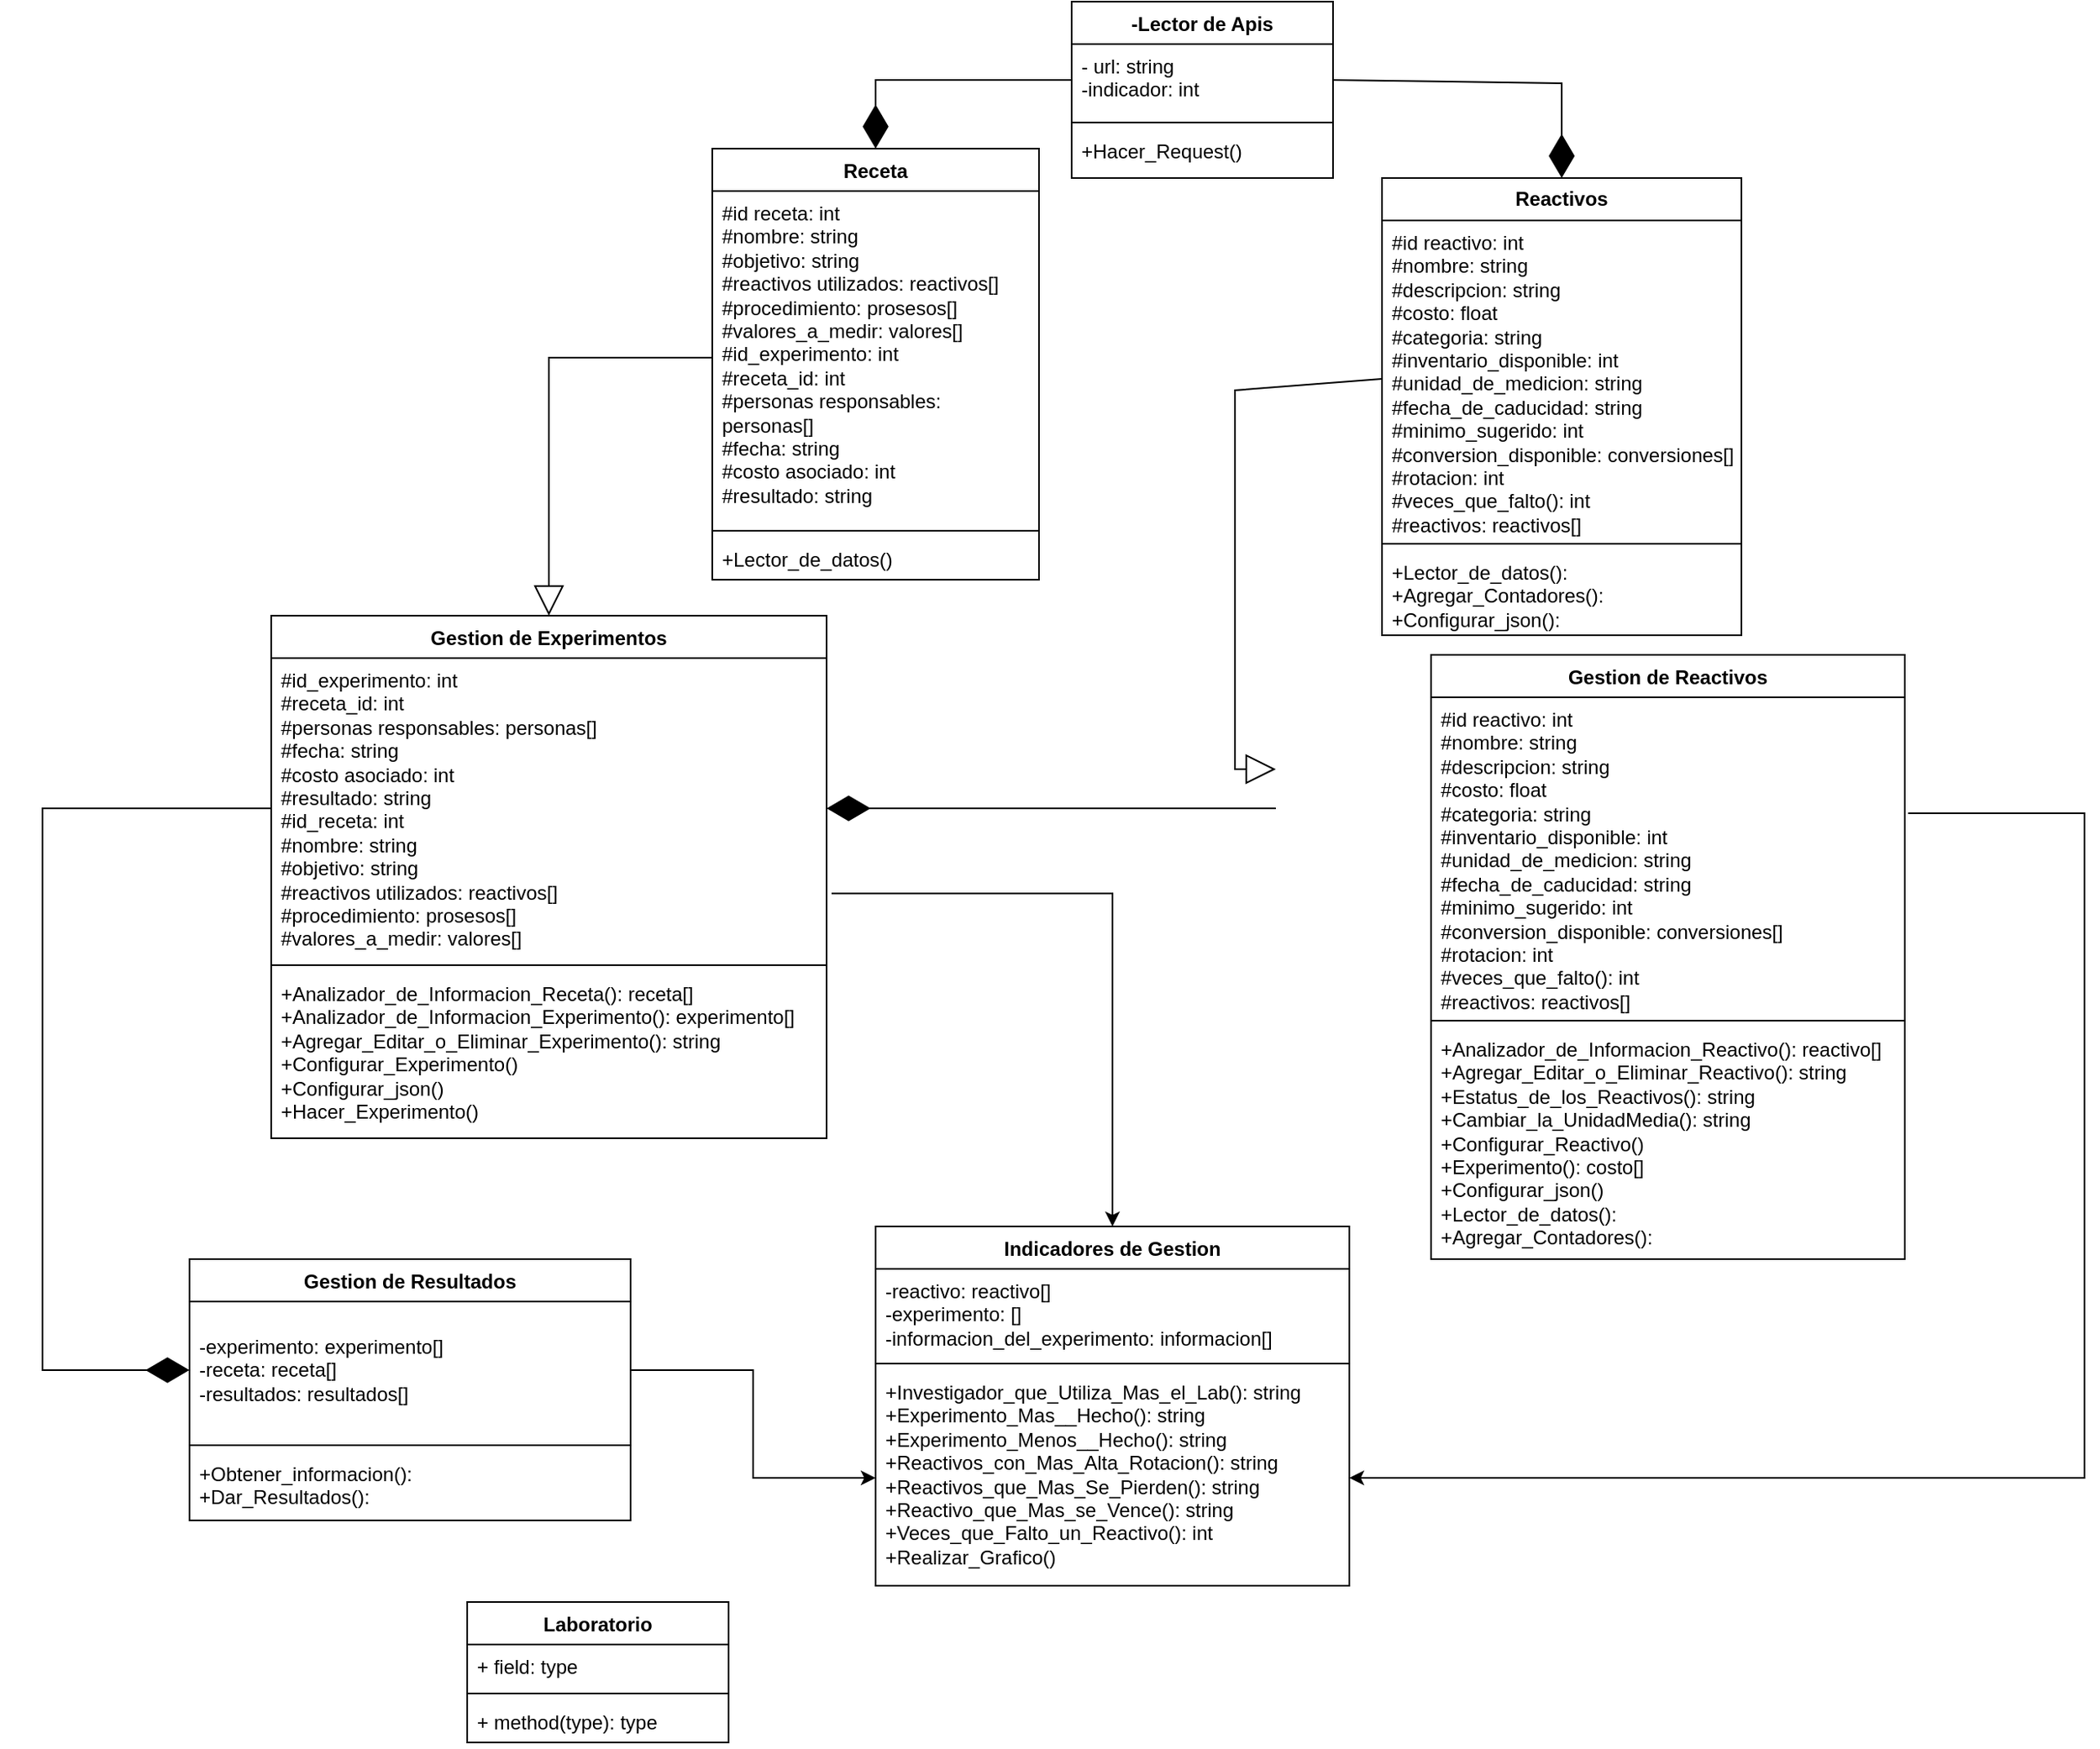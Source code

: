 <mxfile version="26.1.0">
  <diagram id="C5RBs43oDa-KdzZeNtuy" name="Page-1">
    <mxGraphModel dx="1844" dy="1988" grid="1" gridSize="10" guides="1" tooltips="1" connect="1" arrows="1" fold="1" page="1" pageScale="1" pageWidth="827" pageHeight="1169" math="0" shadow="0">
      <root>
        <mxCell id="WIyWlLk6GJQsqaUBKTNV-0" />
        <mxCell id="WIyWlLk6GJQsqaUBKTNV-1" parent="WIyWlLk6GJQsqaUBKTNV-0" />
        <mxCell id="yadymEA7RUQ70bokF_j9-36" value="-Lector de Apis" style="swimlane;fontStyle=1;align=center;verticalAlign=top;childLayout=stackLayout;horizontal=1;startSize=26;horizontalStack=0;resizeParent=1;resizeParentMax=0;resizeLast=0;collapsible=1;marginBottom=0;whiteSpace=wrap;html=1;" parent="WIyWlLk6GJQsqaUBKTNV-1" vertex="1">
          <mxGeometry x="900" y="-1120" width="160" height="108" as="geometry" />
        </mxCell>
        <mxCell id="yadymEA7RUQ70bokF_j9-41" value="- url: string&lt;div&gt;-indicador: int&lt;/div&gt;" style="text;strokeColor=none;fillColor=none;align=left;verticalAlign=top;spacingLeft=4;spacingRight=4;overflow=hidden;rotatable=0;points=[[0,0.5],[1,0.5]];portConstraint=eastwest;whiteSpace=wrap;html=1;" parent="yadymEA7RUQ70bokF_j9-36" vertex="1">
          <mxGeometry y="26" width="160" height="44" as="geometry" />
        </mxCell>
        <mxCell id="yadymEA7RUQ70bokF_j9-38" value="" style="line;strokeWidth=1;fillColor=none;align=left;verticalAlign=middle;spacingTop=-1;spacingLeft=3;spacingRight=3;rotatable=0;labelPosition=right;points=[];portConstraint=eastwest;strokeColor=inherit;" parent="yadymEA7RUQ70bokF_j9-36" vertex="1">
          <mxGeometry y="70" width="160" height="8" as="geometry" />
        </mxCell>
        <mxCell id="yadymEA7RUQ70bokF_j9-39" value="+Hacer_Request()" style="text;strokeColor=none;fillColor=none;align=left;verticalAlign=top;spacingLeft=4;spacingRight=4;overflow=hidden;rotatable=0;points=[[0,0.5],[1,0.5]];portConstraint=eastwest;whiteSpace=wrap;html=1;" parent="yadymEA7RUQ70bokF_j9-36" vertex="1">
          <mxGeometry y="78" width="160" height="30" as="geometry" />
        </mxCell>
        <mxCell id="yadymEA7RUQ70bokF_j9-47" value="Gestion de Reactivos" style="swimlane;fontStyle=1;align=center;verticalAlign=top;childLayout=stackLayout;horizontal=1;startSize=26;horizontalStack=0;resizeParent=1;resizeParentMax=0;resizeLast=0;collapsible=1;marginBottom=0;whiteSpace=wrap;html=1;" parent="WIyWlLk6GJQsqaUBKTNV-1" vertex="1">
          <mxGeometry x="1120" y="-720" width="290" height="370" as="geometry" />
        </mxCell>
        <mxCell id="4Xs0aHdV4oRhz_bXZEXm-0" value="&lt;div&gt;#id reactivo: int&lt;/div&gt;&lt;div&gt;#nombre: string&lt;/div&gt;&lt;div&gt;#descripcion: string&lt;/div&gt;&lt;div&gt;#costo: float&lt;/div&gt;&lt;div&gt;#categoria: string&lt;/div&gt;&lt;div&gt;#inventario_disponible: int&lt;/div&gt;&lt;div&gt;#unidad_de_medicion: string&lt;/div&gt;&lt;div&gt;#fecha_de_caducidad: string&lt;/div&gt;&lt;div&gt;#minimo_sugerido: int&lt;/div&gt;&lt;div&gt;#conversion_disponible: conversiones[]&lt;/div&gt;&lt;div&gt;#rotacion: int&lt;/div&gt;&lt;div&gt;#veces_que_falto(): int&lt;/div&gt;&lt;div&gt;#reactivos: reactivos[]&lt;/div&gt;" style="text;strokeColor=none;fillColor=none;align=left;verticalAlign=top;spacingLeft=4;spacingRight=4;overflow=hidden;rotatable=0;points=[[0,0.5],[1,0.5]];portConstraint=eastwest;whiteSpace=wrap;html=1;" vertex="1" parent="yadymEA7RUQ70bokF_j9-47">
          <mxGeometry y="26" width="290" height="194" as="geometry" />
        </mxCell>
        <mxCell id="yadymEA7RUQ70bokF_j9-49" value="" style="line;strokeWidth=1;fillColor=none;align=left;verticalAlign=middle;spacingTop=-1;spacingLeft=3;spacingRight=3;rotatable=0;labelPosition=right;points=[];portConstraint=eastwest;strokeColor=inherit;" parent="yadymEA7RUQ70bokF_j9-47" vertex="1">
          <mxGeometry y="220" width="290" height="8" as="geometry" />
        </mxCell>
        <mxCell id="yadymEA7RUQ70bokF_j9-50" value="&lt;div&gt;+Analizador_de_Informacion_Reactivo(): reactivo[]&lt;/div&gt;+Agregar_Editar_o_Eliminar_Reactivo(): string&lt;div&gt;+Estatus_de_los_Reactivos(): string&lt;/div&gt;&lt;div&gt;&lt;span style=&quot;background-color: transparent; color: light-dark(rgb(0, 0, 0), rgb(255, 255, 255));&quot;&gt;+Cambiar_la_UnidadMedia(): string&lt;/span&gt;&lt;/div&gt;&lt;div&gt;&lt;span style=&quot;background-color: transparent; color: light-dark(rgb(0, 0, 0), rgb(255, 255, 255));&quot;&gt;+Configurar_Reactivo()&lt;/span&gt;&lt;/div&gt;&lt;div&gt;&lt;span style=&quot;background-color: transparent; color: light-dark(rgb(0, 0, 0), rgb(255, 255, 255));&quot;&gt;+Experimento(): costo[]&lt;/span&gt;&lt;/div&gt;&lt;div&gt;&lt;div&gt;+Configurar_json()&lt;span style=&quot;background-color: transparent; color: light-dark(rgb(0, 0, 0), rgb(255, 255, 255));&quot;&gt;&lt;/span&gt;&lt;/div&gt;&lt;/div&gt;&lt;div&gt;&lt;div&gt;&lt;span style=&quot;background-color: transparent; color: light-dark(rgb(0, 0, 0), rgb(255, 255, 255));&quot;&gt;+Lector_de_datos(&lt;/span&gt;&lt;span style=&quot;background-color: transparent; color: light-dark(rgb(0, 0, 0), rgb(255, 255, 255));&quot;&gt;):&lt;/span&gt;&lt;/div&gt;&lt;div&gt;&lt;div&gt;+Agregar_Contadores():&lt;/div&gt;&lt;div&gt;&lt;br&gt;&lt;/div&gt;&lt;/div&gt;&lt;/div&gt;&lt;div&gt;&lt;br&gt;&lt;/div&gt;" style="text;strokeColor=none;fillColor=none;align=left;verticalAlign=top;spacingLeft=4;spacingRight=4;overflow=hidden;rotatable=0;points=[[0,0.5],[1,0.5]];portConstraint=eastwest;whiteSpace=wrap;html=1;" parent="yadymEA7RUQ70bokF_j9-47" vertex="1">
          <mxGeometry y="228" width="290" height="142" as="geometry" />
        </mxCell>
        <mxCell id="yadymEA7RUQ70bokF_j9-51" value="Gestion de Experimentos" style="swimlane;fontStyle=1;align=center;verticalAlign=top;childLayout=stackLayout;horizontal=1;startSize=26;horizontalStack=0;resizeParent=1;resizeParentMax=0;resizeLast=0;collapsible=1;marginBottom=0;whiteSpace=wrap;html=1;" parent="WIyWlLk6GJQsqaUBKTNV-1" vertex="1">
          <mxGeometry x="410" y="-744" width="340" height="320" as="geometry" />
        </mxCell>
        <mxCell id="yyuxzGuzA3rOYkuHmAD6-1" value="#id_experimento: int&lt;div&gt;#receta_id: int&lt;/div&gt;&lt;div&gt;#personas responsables: personas[]&lt;/div&gt;&lt;div&gt;#fecha: string&lt;/div&gt;&lt;div&gt;#costo asociado: int&lt;/div&gt;&lt;div&gt;#resultado: string&lt;/div&gt;&lt;div&gt;#id_receta: int&lt;div&gt;#nombre: string&lt;/div&gt;&lt;div&gt;#objetivo: string&lt;/div&gt;&lt;div&gt;#reactivos utilizados: reactivos[]&lt;/div&gt;&lt;div&gt;#procedimiento: prosesos[]&lt;/div&gt;&lt;div&gt;#valores_a_medir: valores[]&lt;/div&gt;&lt;/div&gt;" style="text;strokeColor=none;fillColor=none;align=left;verticalAlign=top;spacingLeft=4;spacingRight=4;overflow=hidden;rotatable=0;points=[[0,0.5],[1,0.5]];portConstraint=eastwest;whiteSpace=wrap;html=1;" parent="yadymEA7RUQ70bokF_j9-51" vertex="1">
          <mxGeometry y="26" width="340" height="184" as="geometry" />
        </mxCell>
        <mxCell id="yadymEA7RUQ70bokF_j9-53" value="" style="line;strokeWidth=1;fillColor=none;align=left;verticalAlign=middle;spacingTop=-1;spacingLeft=3;spacingRight=3;rotatable=0;labelPosition=right;points=[];portConstraint=eastwest;strokeColor=inherit;" parent="yadymEA7RUQ70bokF_j9-51" vertex="1">
          <mxGeometry y="210" width="340" height="8" as="geometry" />
        </mxCell>
        <mxCell id="os_pkaWNRZKT6Vy84ycI-11" value="+Analizador_de_Informacion_Receta(): receta[]&lt;div&gt;+Analizador_de_Informacion_Experimento(): experimento[]&lt;/div&gt;&lt;div&gt;+Agregar_Editar_o_Eliminar_Experimento(): string&lt;/div&gt;&lt;div&gt;+Configurar_Experimento()&lt;/div&gt;&lt;div&gt;+Configurar_json()&lt;/div&gt;&lt;div&gt;+Hacer_Experimento()&lt;/div&gt;" style="text;strokeColor=none;fillColor=none;align=left;verticalAlign=top;spacingLeft=4;spacingRight=4;overflow=hidden;rotatable=0;points=[[0,0.5],[1,0.5]];portConstraint=eastwest;whiteSpace=wrap;html=1;" parent="yadymEA7RUQ70bokF_j9-51" vertex="1">
          <mxGeometry y="218" width="340" height="102" as="geometry" />
        </mxCell>
        <mxCell id="yadymEA7RUQ70bokF_j9-55" value="Gestion de Resultados" style="swimlane;fontStyle=1;align=center;verticalAlign=top;childLayout=stackLayout;horizontal=1;startSize=26;horizontalStack=0;resizeParent=1;resizeParentMax=0;resizeLast=0;collapsible=1;marginBottom=0;whiteSpace=wrap;html=1;" parent="WIyWlLk6GJQsqaUBKTNV-1" vertex="1">
          <mxGeometry x="360" y="-350" width="270" height="160" as="geometry" />
        </mxCell>
        <mxCell id="aQ2S5EROAXTRbDWwuNqQ-2" value="&lt;div&gt;-experimento: experimento[]&lt;/div&gt;&lt;div&gt;-receta: receta[]&lt;/div&gt;&lt;div&gt;-resultados: resultados[]&lt;/div&gt;" style="text;strokeColor=none;fillColor=none;align=left;verticalAlign=middle;spacingLeft=4;spacingRight=4;overflow=hidden;points=[[0,0.5],[1,0.5]];portConstraint=eastwest;rotatable=0;whiteSpace=wrap;html=1;" parent="yadymEA7RUQ70bokF_j9-55" vertex="1">
          <mxGeometry y="26" width="270" height="84" as="geometry" />
        </mxCell>
        <mxCell id="yadymEA7RUQ70bokF_j9-57" value="" style="line;strokeWidth=1;fillColor=none;align=left;verticalAlign=middle;spacingTop=-1;spacingLeft=3;spacingRight=3;rotatable=0;labelPosition=right;points=[];portConstraint=eastwest;strokeColor=inherit;" parent="yadymEA7RUQ70bokF_j9-55" vertex="1">
          <mxGeometry y="110" width="270" height="8" as="geometry" />
        </mxCell>
        <mxCell id="yadymEA7RUQ70bokF_j9-58" value="&lt;div&gt;+Obtener_informacion():&lt;/div&gt;+Dar_Resultados():" style="text;strokeColor=none;fillColor=none;align=left;verticalAlign=top;spacingLeft=4;spacingRight=4;overflow=hidden;rotatable=0;points=[[0,0.5],[1,0.5]];portConstraint=eastwest;whiteSpace=wrap;html=1;" parent="yadymEA7RUQ70bokF_j9-55" vertex="1">
          <mxGeometry y="118" width="270" height="42" as="geometry" />
        </mxCell>
        <mxCell id="yadymEA7RUQ70bokF_j9-59" value="Indicadores de Gestion" style="swimlane;fontStyle=1;align=center;verticalAlign=top;childLayout=stackLayout;horizontal=1;startSize=26;horizontalStack=0;resizeParent=1;resizeParentMax=0;resizeLast=0;collapsible=1;marginBottom=0;whiteSpace=wrap;html=1;" parent="WIyWlLk6GJQsqaUBKTNV-1" vertex="1">
          <mxGeometry x="780" y="-370" width="290" height="220" as="geometry" />
        </mxCell>
        <mxCell id="yadymEA7RUQ70bokF_j9-60" value="-reactivo: reactivo[]&lt;div&gt;-experimento: []&lt;/div&gt;&lt;div&gt;-informacion_del_experimento: informacion[]&lt;/div&gt;" style="text;strokeColor=none;fillColor=none;align=left;verticalAlign=top;spacingLeft=4;spacingRight=4;overflow=hidden;rotatable=0;points=[[0,0.5],[1,0.5]];portConstraint=eastwest;whiteSpace=wrap;html=1;" parent="yadymEA7RUQ70bokF_j9-59" vertex="1">
          <mxGeometry y="26" width="290" height="54" as="geometry" />
        </mxCell>
        <mxCell id="yadymEA7RUQ70bokF_j9-61" value="" style="line;strokeWidth=1;fillColor=none;align=left;verticalAlign=middle;spacingTop=-1;spacingLeft=3;spacingRight=3;rotatable=0;labelPosition=right;points=[];portConstraint=eastwest;strokeColor=inherit;" parent="yadymEA7RUQ70bokF_j9-59" vertex="1">
          <mxGeometry y="80" width="290" height="8" as="geometry" />
        </mxCell>
        <mxCell id="yadymEA7RUQ70bokF_j9-62" value="+Investigador_que_Utiliza_Mas_el_Lab(): string&lt;div&gt;+Experimento_Mas__Hecho(): string&lt;/div&gt;&lt;div&gt;&lt;div&gt;+Experimento_Menos__Hecho(): string&lt;/div&gt;&lt;div&gt;+Reactivos_con_Mas_Alta_Rotacion(): string&lt;/div&gt;&lt;div&gt;+Reactivos_que_Mas_Se_Pierden(): string&lt;/div&gt;&lt;div&gt;+Reactivo_que_Mas_se_Vence(): string&lt;/div&gt;&lt;div&gt;+Veces_que_Falto_un_Reactivo(): int&lt;/div&gt;&lt;div&gt;+Realizar_Grafico()&lt;/div&gt;&lt;div&gt;&lt;br&gt;&lt;/div&gt;&lt;/div&gt;" style="text;strokeColor=none;fillColor=none;align=left;verticalAlign=top;spacingLeft=4;spacingRight=4;overflow=hidden;rotatable=0;points=[[0,0.5],[1,0.5]];portConstraint=eastwest;whiteSpace=wrap;html=1;" parent="yadymEA7RUQ70bokF_j9-59" vertex="1">
          <mxGeometry y="88" width="290" height="132" as="geometry" />
        </mxCell>
        <mxCell id="yadymEA7RUQ70bokF_j9-76" value="&lt;b&gt;Reactivos&lt;/b&gt;" style="swimlane;fontStyle=0;childLayout=stackLayout;horizontal=1;startSize=26;fillColor=none;horizontalStack=0;resizeParent=1;resizeParentMax=0;resizeLast=0;collapsible=1;marginBottom=0;whiteSpace=wrap;html=1;shadow=0;" parent="WIyWlLk6GJQsqaUBKTNV-1" vertex="1">
          <mxGeometry x="1090" y="-1012" width="220" height="280" as="geometry" />
        </mxCell>
        <mxCell id="yadymEA7RUQ70bokF_j9-48" value="&lt;div&gt;#id reactivo: int&lt;/div&gt;&lt;div&gt;#nombre: string&lt;/div&gt;&lt;div&gt;#descripcion: string&lt;/div&gt;&lt;div&gt;#costo: float&lt;/div&gt;&lt;div&gt;#categoria: string&lt;/div&gt;&lt;div&gt;#inventario_disponible: int&lt;/div&gt;&lt;div&gt;#unidad_de_medicion: string&lt;/div&gt;&lt;div&gt;#fecha_de_caducidad: string&lt;/div&gt;&lt;div&gt;#minimo_sugerido: int&lt;/div&gt;&lt;div&gt;#conversion_disponible: conversiones[]&lt;/div&gt;&lt;div&gt;#rotacion: int&lt;/div&gt;&lt;div&gt;#veces_que_falto(): int&lt;/div&gt;&lt;div&gt;#reactivos: reactivos[]&lt;/div&gt;" style="text;strokeColor=none;fillColor=none;align=left;verticalAlign=top;spacingLeft=4;spacingRight=4;overflow=hidden;rotatable=0;points=[[0,0.5],[1,0.5]];portConstraint=eastwest;whiteSpace=wrap;html=1;" parent="yadymEA7RUQ70bokF_j9-76" vertex="1">
          <mxGeometry y="26" width="220" height="194" as="geometry" />
        </mxCell>
        <mxCell id="t76l17fFvI520k2RQgG0-10" value="" style="line;strokeWidth=1;fillColor=none;align=left;verticalAlign=middle;spacingTop=-1;spacingLeft=3;spacingRight=3;rotatable=0;labelPosition=right;points=[];portConstraint=eastwest;strokeColor=inherit;" parent="yadymEA7RUQ70bokF_j9-76" vertex="1">
          <mxGeometry y="220" width="220" height="8" as="geometry" />
        </mxCell>
        <mxCell id="t76l17fFvI520k2RQgG0-11" value="&lt;div&gt;&lt;span style=&quot;background-color: transparent; color: light-dark(rgb(0, 0, 0), rgb(255, 255, 255));&quot;&gt;+Lector_de_datos(&lt;/span&gt;&lt;span style=&quot;background-color: transparent; color: light-dark(rgb(0, 0, 0), rgb(255, 255, 255));&quot;&gt;):&lt;/span&gt;&lt;/div&gt;&lt;div&gt;&lt;div&gt;+Agregar_Contadores():&lt;/div&gt;&lt;div&gt;+Configurar_json():&lt;span style=&quot;background-color: transparent; color: light-dark(rgb(0, 0, 0), rgb(255, 255, 255));&quot;&gt;&lt;/span&gt;&lt;/div&gt;&lt;/div&gt;&lt;div&gt;&lt;br&gt;&lt;/div&gt;" style="text;strokeColor=none;fillColor=none;align=left;verticalAlign=top;spacingLeft=4;spacingRight=4;overflow=hidden;rotatable=0;points=[[0,0.5],[1,0.5]];portConstraint=eastwest;whiteSpace=wrap;html=1;" parent="yadymEA7RUQ70bokF_j9-76" vertex="1">
          <mxGeometry y="228" width="220" height="52" as="geometry" />
        </mxCell>
        <mxCell id="yyuxzGuzA3rOYkuHmAD6-4" value="" style="endArrow=block;endSize=16;endFill=0;html=1;rounded=0;exitX=0;exitY=0.5;exitDx=0;exitDy=0;entryX=0.5;entryY=0;entryDx=0;entryDy=0;" parent="WIyWlLk6GJQsqaUBKTNV-1" source="yadymEA7RUQ70bokF_j9-83" target="yadymEA7RUQ70bokF_j9-51" edge="1">
          <mxGeometry width="160" relative="1" as="geometry">
            <mxPoint x="250" y="-830" as="sourcePoint" />
            <mxPoint x="410" y="-830" as="targetPoint" />
            <Array as="points">
              <mxPoint x="580" y="-902" />
            </Array>
          </mxGeometry>
        </mxCell>
        <mxCell id="t76l17fFvI520k2RQgG0-0" value="Receta" style="swimlane;fontStyle=1;align=center;verticalAlign=top;childLayout=stackLayout;horizontal=1;startSize=26;horizontalStack=0;resizeParent=1;resizeParentMax=0;resizeLast=0;collapsible=1;marginBottom=0;whiteSpace=wrap;html=1;" parent="WIyWlLk6GJQsqaUBKTNV-1" vertex="1">
          <mxGeometry x="680" y="-1030" width="200" height="264" as="geometry" />
        </mxCell>
        <mxCell id="yadymEA7RUQ70bokF_j9-83" value="#id receta: int&lt;div&gt;#nombre: string&lt;/div&gt;&lt;div&gt;#objetivo: string&lt;/div&gt;&lt;div&gt;#reactivos utilizados: reactivos[]&lt;/div&gt;&lt;div&gt;#procedimiento: prosesos[]&lt;/div&gt;&lt;div&gt;#valores_a_medir: valores[]&lt;/div&gt;&lt;div&gt;#id_experimento: int&lt;div&gt;#receta_id: int&lt;/div&gt;&lt;div&gt;#personas responsables: personas[]&lt;/div&gt;&lt;div&gt;#fecha: string&lt;/div&gt;&lt;div&gt;#costo asociado: int&lt;/div&gt;&lt;div&gt;#resultado: string&lt;/div&gt;&lt;/div&gt;" style="text;strokeColor=none;fillColor=none;align=left;verticalAlign=top;spacingLeft=4;spacingRight=4;overflow=hidden;rotatable=0;points=[[0,0.5],[1,0.5]];portConstraint=eastwest;whiteSpace=wrap;html=1;" parent="t76l17fFvI520k2RQgG0-0" vertex="1">
          <mxGeometry y="26" width="200" height="204" as="geometry" />
        </mxCell>
        <mxCell id="t76l17fFvI520k2RQgG0-2" value="" style="line;strokeWidth=1;fillColor=none;align=left;verticalAlign=middle;spacingTop=-1;spacingLeft=3;spacingRight=3;rotatable=0;labelPosition=right;points=[];portConstraint=eastwest;strokeColor=inherit;" parent="t76l17fFvI520k2RQgG0-0" vertex="1">
          <mxGeometry y="230" width="200" height="8" as="geometry" />
        </mxCell>
        <mxCell id="t76l17fFvI520k2RQgG0-3" value="+Lector_de_datos()" style="text;strokeColor=none;fillColor=none;align=left;verticalAlign=top;spacingLeft=4;spacingRight=4;overflow=hidden;rotatable=0;points=[[0,0.5],[1,0.5]];portConstraint=eastwest;whiteSpace=wrap;html=1;" parent="t76l17fFvI520k2RQgG0-0" vertex="1">
          <mxGeometry y="238" width="200" height="26" as="geometry" />
        </mxCell>
        <mxCell id="t76l17fFvI520k2RQgG0-16" style="edgeStyle=orthogonalEdgeStyle;rounded=0;orthogonalLoop=1;jettySize=auto;html=1;exitX=1.007;exitY=0.366;exitDx=0;exitDy=0;entryX=1;entryY=0.5;entryDx=0;entryDy=0;exitPerimeter=0;" parent="WIyWlLk6GJQsqaUBKTNV-1" source="4Xs0aHdV4oRhz_bXZEXm-0" target="yadymEA7RUQ70bokF_j9-62" edge="1">
          <mxGeometry relative="1" as="geometry">
            <mxPoint x="880" y="-460" as="targetPoint" />
            <mxPoint x="1315" y="-626" as="sourcePoint" />
            <Array as="points">
              <mxPoint x="1520" y="-623" />
              <mxPoint x="1520" y="-216" />
            </Array>
          </mxGeometry>
        </mxCell>
        <mxCell id="t76l17fFvI520k2RQgG0-18" value="" style="endArrow=block;endSize=16;endFill=0;html=1;rounded=0;exitX=0;exitY=0.5;exitDx=0;exitDy=0;" parent="WIyWlLk6GJQsqaUBKTNV-1" source="yadymEA7RUQ70bokF_j9-48" edge="1">
          <mxGeometry width="160" relative="1" as="geometry">
            <mxPoint x="1450" y="-960" as="sourcePoint" />
            <mxPoint x="1025" y="-650" as="targetPoint" />
            <Array as="points">
              <mxPoint x="1000" y="-882" />
              <mxPoint x="1000" y="-650" />
            </Array>
          </mxGeometry>
        </mxCell>
        <mxCell id="slcs6eY3vTVtAFyWJ08a-0" value="" style="endArrow=diamondThin;endFill=1;endSize=24;html=1;rounded=0;exitX=0;exitY=0.5;exitDx=0;exitDy=0;entryX=0.5;entryY=0;entryDx=0;entryDy=0;" parent="WIyWlLk6GJQsqaUBKTNV-1" source="yadymEA7RUQ70bokF_j9-41" target="t76l17fFvI520k2RQgG0-0" edge="1">
          <mxGeometry width="160" relative="1" as="geometry">
            <mxPoint x="800" y="-1070" as="sourcePoint" />
            <mxPoint x="960" y="-1070" as="targetPoint" />
            <Array as="points">
              <mxPoint x="780" y="-1072" />
            </Array>
          </mxGeometry>
        </mxCell>
        <mxCell id="slcs6eY3vTVtAFyWJ08a-2" value="" style="endArrow=diamondThin;endFill=1;endSize=24;html=1;rounded=0;exitX=1;exitY=0.5;exitDx=0;exitDy=0;entryX=0.5;entryY=0;entryDx=0;entryDy=0;" parent="WIyWlLk6GJQsqaUBKTNV-1" source="yadymEA7RUQ70bokF_j9-41" target="yadymEA7RUQ70bokF_j9-76" edge="1">
          <mxGeometry width="160" relative="1" as="geometry">
            <mxPoint x="1140" y="-1060" as="sourcePoint" />
            <mxPoint x="1300" y="-1060" as="targetPoint" />
            <Array as="points">
              <mxPoint x="1200" y="-1070" />
            </Array>
          </mxGeometry>
        </mxCell>
        <mxCell id="slcs6eY3vTVtAFyWJ08a-11" style="edgeStyle=orthogonalEdgeStyle;rounded=0;orthogonalLoop=1;jettySize=auto;html=1;entryX=0.5;entryY=0;entryDx=0;entryDy=0;exitX=1.009;exitY=0.783;exitDx=0;exitDy=0;exitPerimeter=0;" parent="WIyWlLk6GJQsqaUBKTNV-1" source="yyuxzGuzA3rOYkuHmAD6-1" target="yadymEA7RUQ70bokF_j9-59" edge="1">
          <mxGeometry relative="1" as="geometry">
            <mxPoint x="650" y="-562" as="sourcePoint" />
          </mxGeometry>
        </mxCell>
        <mxCell id="slcs6eY3vTVtAFyWJ08a-12" value="Laboratorio" style="swimlane;fontStyle=1;align=center;verticalAlign=top;childLayout=stackLayout;horizontal=1;startSize=26;horizontalStack=0;resizeParent=1;resizeParentMax=0;resizeLast=0;collapsible=1;marginBottom=0;whiteSpace=wrap;html=1;" parent="WIyWlLk6GJQsqaUBKTNV-1" vertex="1">
          <mxGeometry x="530" y="-140" width="160" height="86" as="geometry" />
        </mxCell>
        <mxCell id="slcs6eY3vTVtAFyWJ08a-13" value="+ field: type" style="text;strokeColor=none;fillColor=none;align=left;verticalAlign=top;spacingLeft=4;spacingRight=4;overflow=hidden;rotatable=0;points=[[0,0.5],[1,0.5]];portConstraint=eastwest;whiteSpace=wrap;html=1;" parent="slcs6eY3vTVtAFyWJ08a-12" vertex="1">
          <mxGeometry y="26" width="160" height="26" as="geometry" />
        </mxCell>
        <mxCell id="slcs6eY3vTVtAFyWJ08a-14" value="" style="line;strokeWidth=1;fillColor=none;align=left;verticalAlign=middle;spacingTop=-1;spacingLeft=3;spacingRight=3;rotatable=0;labelPosition=right;points=[];portConstraint=eastwest;strokeColor=inherit;" parent="slcs6eY3vTVtAFyWJ08a-12" vertex="1">
          <mxGeometry y="52" width="160" height="8" as="geometry" />
        </mxCell>
        <mxCell id="slcs6eY3vTVtAFyWJ08a-15" value="+ method(type): type" style="text;strokeColor=none;fillColor=none;align=left;verticalAlign=top;spacingLeft=4;spacingRight=4;overflow=hidden;rotatable=0;points=[[0,0.5],[1,0.5]];portConstraint=eastwest;whiteSpace=wrap;html=1;" parent="slcs6eY3vTVtAFyWJ08a-12" vertex="1">
          <mxGeometry y="60" width="160" height="26" as="geometry" />
        </mxCell>
        <mxCell id="LU0Vcx3iYuOPcYGcIiNK-2" value="" style="endArrow=diamondThin;endFill=1;endSize=24;html=1;rounded=0;exitX=0;exitY=0.5;exitDx=0;exitDy=0;entryX=1;entryY=0.5;entryDx=0;entryDy=0;" parent="WIyWlLk6GJQsqaUBKTNV-1" target="yyuxzGuzA3rOYkuHmAD6-1" edge="1">
          <mxGeometry width="160" relative="1" as="geometry">
            <mxPoint x="1025" y="-626" as="sourcePoint" />
            <mxPoint x="870" y="-650" as="targetPoint" />
            <Array as="points" />
          </mxGeometry>
        </mxCell>
        <mxCell id="d5HlpbwFhTDfElRz1fkL-0" value="" style="endArrow=diamondThin;endFill=1;endSize=24;html=1;rounded=0;exitX=0;exitY=0.5;exitDx=0;exitDy=0;entryX=0;entryY=0.5;entryDx=0;entryDy=0;" parent="WIyWlLk6GJQsqaUBKTNV-1" source="yyuxzGuzA3rOYkuHmAD6-1" target="aQ2S5EROAXTRbDWwuNqQ-2" edge="1">
          <mxGeometry width="160" relative="1" as="geometry">
            <mxPoint x="270" y="-390" as="sourcePoint" />
            <mxPoint x="260" y="-470" as="targetPoint" />
            <Array as="points">
              <mxPoint x="270" y="-626" />
              <mxPoint x="270" y="-282" />
            </Array>
          </mxGeometry>
        </mxCell>
        <mxCell id="JBbp6fnkMi7lFHJuDr9s-6" style="edgeStyle=orthogonalEdgeStyle;rounded=0;orthogonalLoop=1;jettySize=auto;html=1;entryX=0;entryY=0.5;entryDx=0;entryDy=0;" parent="WIyWlLk6GJQsqaUBKTNV-1" source="aQ2S5EROAXTRbDWwuNqQ-2" target="yadymEA7RUQ70bokF_j9-62" edge="1">
          <mxGeometry relative="1" as="geometry" />
        </mxCell>
      </root>
    </mxGraphModel>
  </diagram>
</mxfile>
